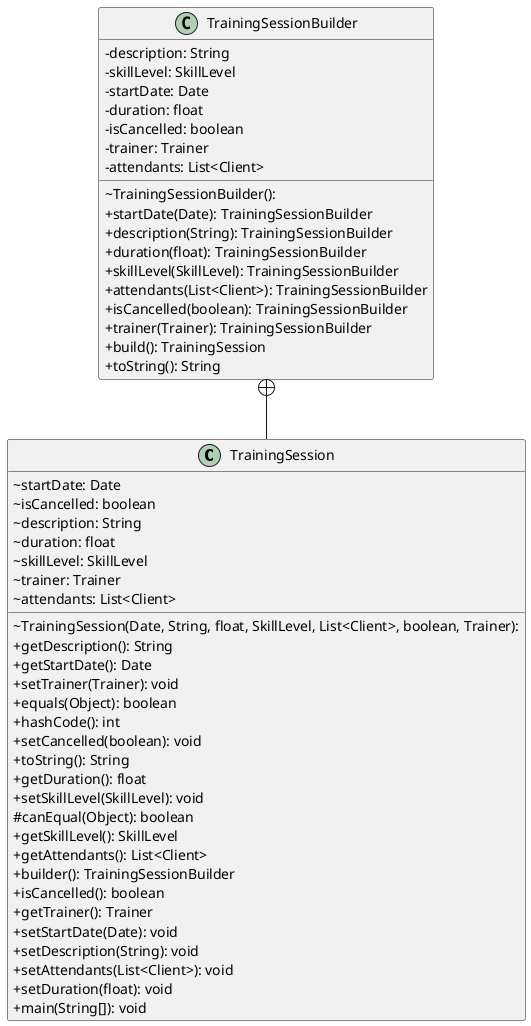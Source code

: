 @startuml
skinparam classAttributeIconSize 0
top to bottom direction

class TrainingSession {
  ~ TrainingSession(Date, String, float, SkillLevel, List<Client>, boolean, Trainer): 
  ~ startDate: Date
  ~ isCancelled: boolean
  ~ description: String
  ~ duration: float
  ~ skillLevel: SkillLevel
  ~ trainer: Trainer
  ~ attendants: List<Client>
  + getDescription(): String
  + getStartDate(): Date
  + setTrainer(Trainer): void
  + equals(Object): boolean
  + hashCode(): int
  + setCancelled(boolean): void
  + toString(): String
  + getDuration(): float
  + setSkillLevel(SkillLevel): void
  # canEqual(Object): boolean
  + getSkillLevel(): SkillLevel
  + getAttendants(): List<Client>
  + builder(): TrainingSessionBuilder
  + isCancelled(): boolean
  + getTrainer(): Trainer
  + setStartDate(Date): void
  + setDescription(String): void
  + setAttendants(List<Client>): void
  + setDuration(float): void
  + main(String[]): void
}
class TrainingSessionBuilder {
  ~ TrainingSessionBuilder(): 
  - description: String
  - skillLevel: SkillLevel
  - startDate: Date
  - duration: float
  - isCancelled: boolean
  - trainer: Trainer
  - attendants: List<Client>
  + startDate(Date): TrainingSessionBuilder
  + description(String): TrainingSessionBuilder
  + duration(float): TrainingSessionBuilder
  + skillLevel(SkillLevel): TrainingSessionBuilder
  + attendants(List<Client>): TrainingSessionBuilder
  + isCancelled(boolean): TrainingSessionBuilder
  + trainer(Trainer): TrainingSessionBuilder
  + build(): TrainingSession
  + toString(): String
}
         
TrainingSessionBuilder  +--  TrainingSession
@enduml